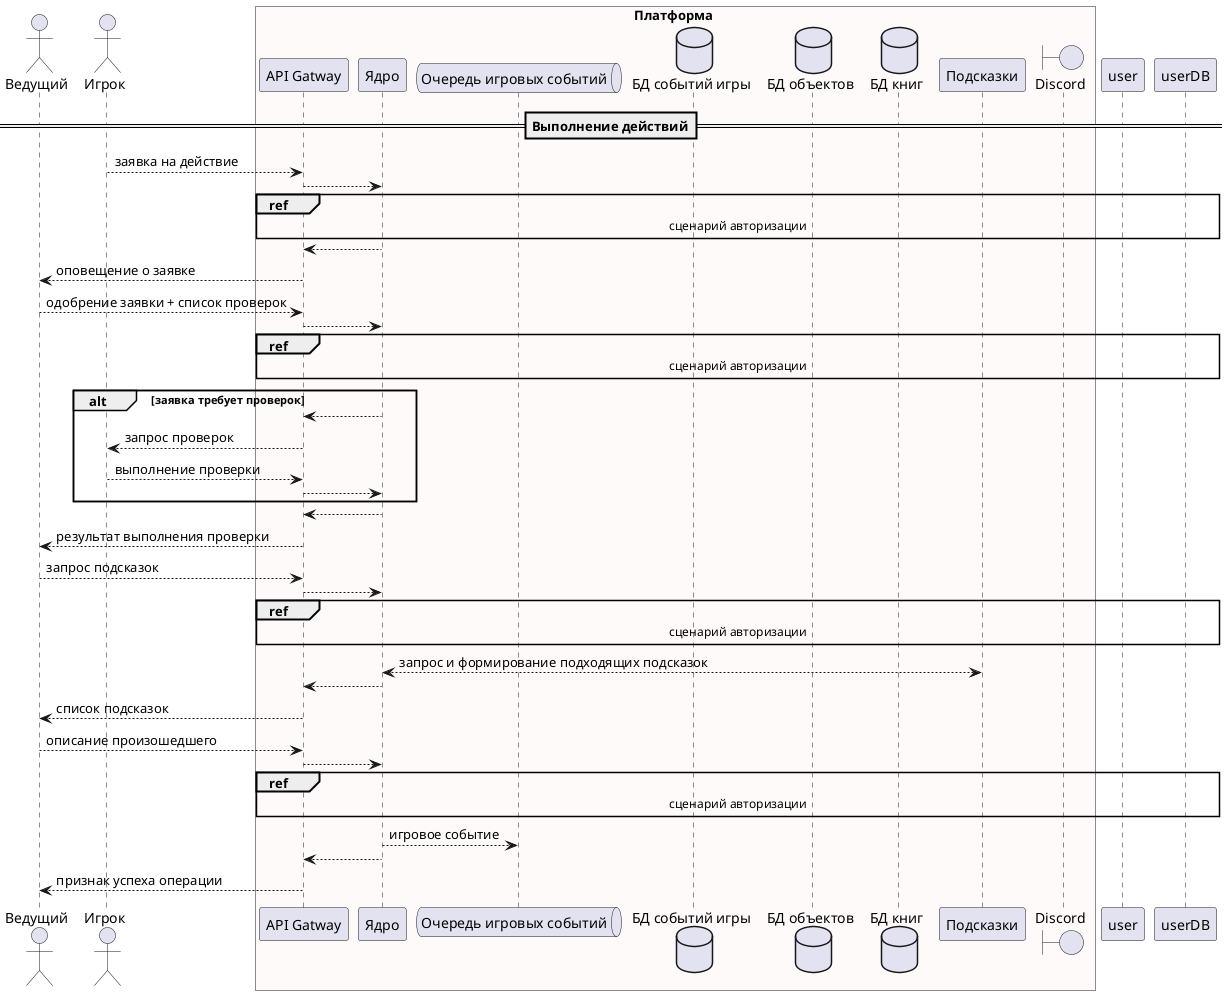 @startuml
actor "Ведущий" as dm
actor "Игрок" as player
box Платформа #snow
participant "API Gatway" as gateway
participant "Ядро" as core
queue "Очередь игровых событий" as eventQueue
database "БД событий игры" as eventDB
database "БД объектов" as objectDB
database "БД книг" as bookDB
participant "Подсказки" as hints
boundary "Discord" as discord
end box


==Выполнение действий==
player --> gateway: заявка на действие
gateway --> core
ref over user, gateway, core, userDB: сценарий авторизации
core --> gateway
gateway --> dm: оповещение о заявке

dm --> gateway: одобрение заявки + список проверок
gateway --> core
ref over user, gateway, core, userDB: сценарий авторизации
alt заявка требует проверок
core --> gateway
gateway --> player: запрос проверок
player --> gateway: выполнение проверки
gateway --> core
end
core --> gateway
gateway --> dm: результат выполнения проверки

dm --> gateway: запрос подсказок
gateway --> core
ref over user, gateway, core, userDB: сценарий авторизации
core <--> hints: запрос и формирование подходящих подсказок
core --> gateway
gateway --> dm: список подсказок

dm --> gateway: описание произошедшего
gateway --> core
ref over user, gateway, core, userDB: сценарий авторизации
core --> eventQueue: игровое событие
core --> gateway
gateway --> dm: признак успеха операции

@enduml

